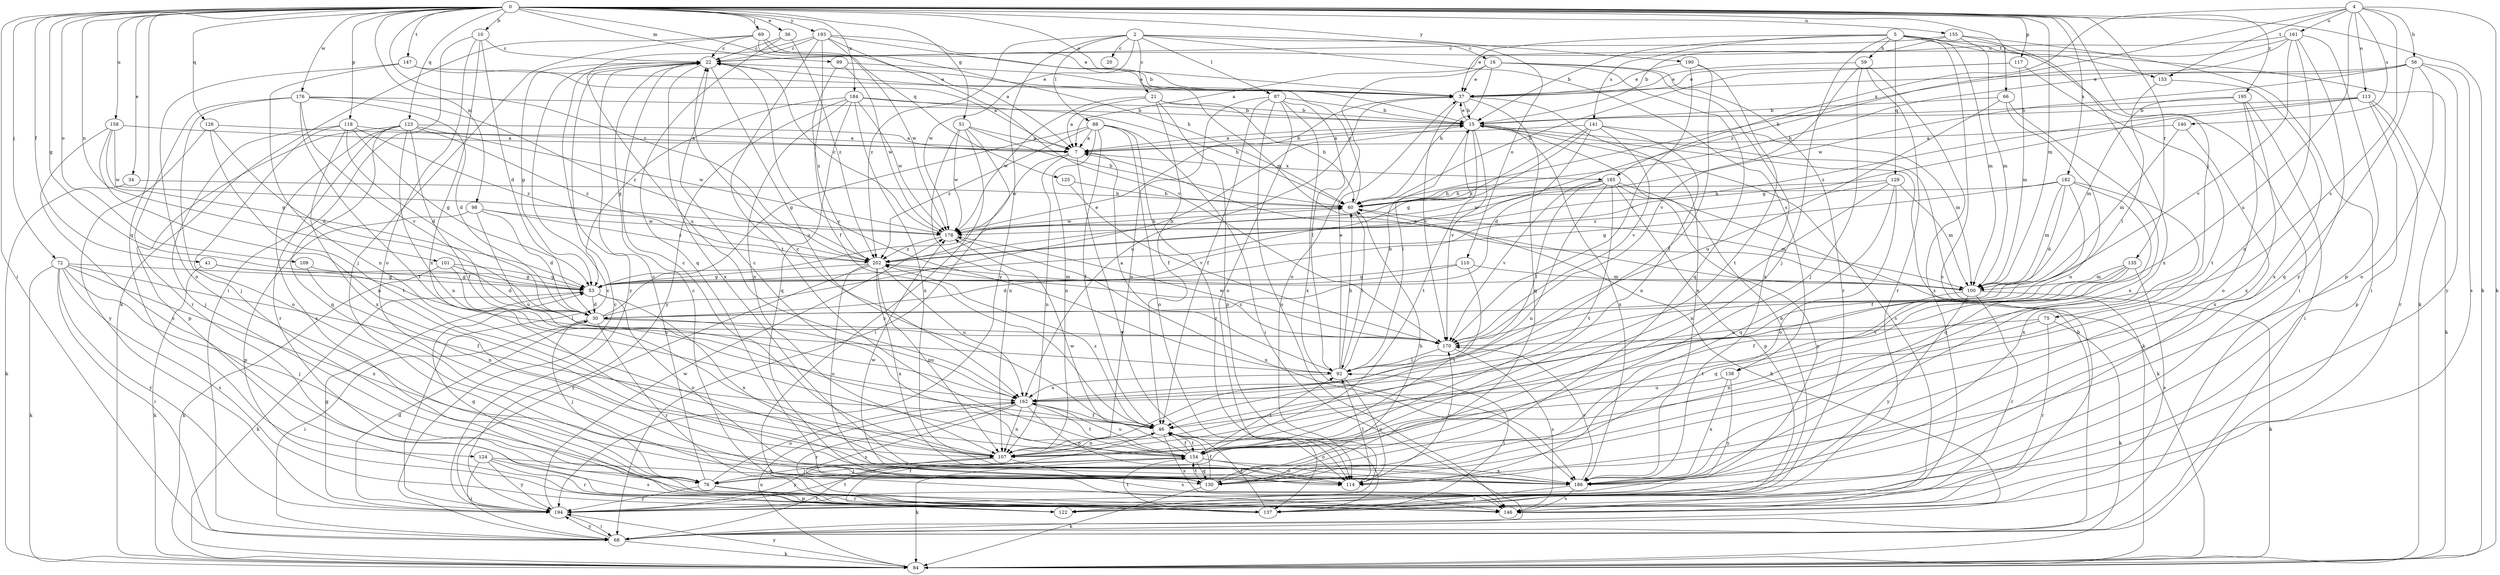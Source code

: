 strict digraph  {
0;
2;
4;
5;
7;
10;
15;
16;
20;
21;
22;
30;
34;
36;
37;
41;
46;
51;
53;
56;
59;
60;
66;
68;
69;
72;
75;
76;
84;
87;
88;
92;
98;
99;
100;
101;
107;
109;
110;
113;
114;
117;
118;
122;
123;
124;
125;
126;
129;
130;
135;
137;
138;
140;
141;
146;
147;
153;
154;
155;
158;
161;
162;
170;
176;
178;
182;
184;
185;
186;
190;
193;
194;
195;
202;
0 -> 10  [label=b];
0 -> 34  [label=e];
0 -> 36  [label=e];
0 -> 37  [label=e];
0 -> 41  [label=f];
0 -> 51  [label=g];
0 -> 53  [label=g];
0 -> 66  [label=i];
0 -> 68  [label=i];
0 -> 69  [label=j];
0 -> 72  [label=j];
0 -> 75  [label=j];
0 -> 84  [label=k];
0 -> 98  [label=m];
0 -> 99  [label=m];
0 -> 100  [label=m];
0 -> 101  [label=n];
0 -> 109  [label=o];
0 -> 117  [label=p];
0 -> 118  [label=p];
0 -> 123  [label=q];
0 -> 124  [label=q];
0 -> 125  [label=q];
0 -> 126  [label=q];
0 -> 135  [label=r];
0 -> 147  [label=t];
0 -> 155  [label=u];
0 -> 158  [label=u];
0 -> 176  [label=w];
0 -> 182  [label=x];
0 -> 184  [label=x];
0 -> 190  [label=y];
0 -> 193  [label=y];
0 -> 195  [label=z];
0 -> 202  [label=z];
2 -> 16  [label=c];
2 -> 20  [label=c];
2 -> 21  [label=c];
2 -> 87  [label=l];
2 -> 88  [label=l];
2 -> 110  [label=o];
2 -> 138  [label=s];
2 -> 178  [label=w];
2 -> 194  [label=y];
2 -> 202  [label=z];
4 -> 56  [label=h];
4 -> 84  [label=k];
4 -> 113  [label=o];
4 -> 138  [label=s];
4 -> 140  [label=s];
4 -> 153  [label=t];
4 -> 161  [label=u];
4 -> 162  [label=u];
4 -> 185  [label=x];
4 -> 202  [label=z];
5 -> 15  [label=b];
5 -> 37  [label=e];
5 -> 59  [label=h];
5 -> 68  [label=i];
5 -> 76  [label=j];
5 -> 84  [label=k];
5 -> 100  [label=m];
5 -> 129  [label=q];
5 -> 141  [label=s];
5 -> 146  [label=s];
5 -> 153  [label=t];
7 -> 15  [label=b];
7 -> 107  [label=n];
7 -> 137  [label=r];
7 -> 178  [label=w];
7 -> 185  [label=x];
10 -> 22  [label=c];
10 -> 30  [label=d];
10 -> 68  [label=i];
10 -> 114  [label=o];
10 -> 186  [label=x];
15 -> 7  [label=a];
15 -> 37  [label=e];
15 -> 84  [label=k];
15 -> 92  [label=l];
15 -> 146  [label=s];
15 -> 154  [label=t];
15 -> 170  [label=v];
15 -> 186  [label=x];
16 -> 37  [label=e];
16 -> 60  [label=h];
16 -> 114  [label=o];
16 -> 130  [label=q];
16 -> 137  [label=r];
16 -> 186  [label=x];
21 -> 7  [label=a];
21 -> 15  [label=b];
21 -> 46  [label=f];
21 -> 60  [label=h];
21 -> 122  [label=p];
21 -> 178  [label=w];
22 -> 37  [label=e];
22 -> 53  [label=g];
22 -> 162  [label=u];
22 -> 186  [label=x];
22 -> 194  [label=y];
30 -> 15  [label=b];
30 -> 37  [label=e];
30 -> 68  [label=i];
30 -> 76  [label=j];
30 -> 137  [label=r];
30 -> 162  [label=u];
30 -> 170  [label=v];
34 -> 60  [label=h];
34 -> 84  [label=k];
36 -> 22  [label=c];
36 -> 130  [label=q];
36 -> 202  [label=z];
37 -> 15  [label=b];
37 -> 130  [label=q];
37 -> 162  [label=u];
37 -> 170  [label=v];
37 -> 186  [label=x];
41 -> 53  [label=g];
41 -> 84  [label=k];
41 -> 92  [label=l];
46 -> 22  [label=c];
46 -> 107  [label=n];
46 -> 114  [label=o];
46 -> 146  [label=s];
46 -> 154  [label=t];
46 -> 202  [label=z];
51 -> 7  [label=a];
51 -> 60  [label=h];
51 -> 68  [label=i];
51 -> 107  [label=n];
51 -> 146  [label=s];
51 -> 178  [label=w];
53 -> 30  [label=d];
53 -> 84  [label=k];
53 -> 114  [label=o];
53 -> 186  [label=x];
56 -> 37  [label=e];
56 -> 60  [label=h];
56 -> 114  [label=o];
56 -> 130  [label=q];
56 -> 146  [label=s];
56 -> 178  [label=w];
56 -> 194  [label=y];
59 -> 37  [label=e];
59 -> 76  [label=j];
59 -> 137  [label=r];
59 -> 146  [label=s];
59 -> 170  [label=v];
60 -> 22  [label=c];
60 -> 92  [label=l];
60 -> 100  [label=m];
60 -> 178  [label=w];
66 -> 15  [label=b];
66 -> 107  [label=n];
66 -> 162  [label=u];
66 -> 186  [label=x];
68 -> 15  [label=b];
68 -> 22  [label=c];
68 -> 60  [label=h];
68 -> 84  [label=k];
68 -> 194  [label=y];
69 -> 7  [label=a];
69 -> 15  [label=b];
69 -> 22  [label=c];
69 -> 60  [label=h];
69 -> 76  [label=j];
69 -> 84  [label=k];
72 -> 46  [label=f];
72 -> 53  [label=g];
72 -> 68  [label=i];
72 -> 76  [label=j];
72 -> 84  [label=k];
72 -> 146  [label=s];
72 -> 186  [label=x];
72 -> 194  [label=y];
75 -> 84  [label=k];
75 -> 107  [label=n];
75 -> 137  [label=r];
75 -> 170  [label=v];
76 -> 22  [label=c];
76 -> 122  [label=p];
76 -> 137  [label=r];
76 -> 162  [label=u];
76 -> 194  [label=y];
84 -> 162  [label=u];
84 -> 194  [label=y];
87 -> 15  [label=b];
87 -> 46  [label=f];
87 -> 92  [label=l];
87 -> 107  [label=n];
87 -> 114  [label=o];
87 -> 146  [label=s];
87 -> 186  [label=x];
88 -> 7  [label=a];
88 -> 46  [label=f];
88 -> 53  [label=g];
88 -> 68  [label=i];
88 -> 107  [label=n];
88 -> 114  [label=o];
88 -> 137  [label=r];
88 -> 202  [label=z];
92 -> 7  [label=a];
92 -> 15  [label=b];
92 -> 22  [label=c];
92 -> 37  [label=e];
92 -> 60  [label=h];
92 -> 114  [label=o];
92 -> 162  [label=u];
98 -> 30  [label=d];
98 -> 122  [label=p];
98 -> 162  [label=u];
98 -> 178  [label=w];
98 -> 202  [label=z];
99 -> 37  [label=e];
99 -> 178  [label=w];
99 -> 202  [label=z];
100 -> 7  [label=a];
100 -> 84  [label=k];
100 -> 137  [label=r];
100 -> 154  [label=t];
100 -> 194  [label=y];
101 -> 30  [label=d];
101 -> 53  [label=g];
101 -> 84  [label=k];
101 -> 162  [label=u];
107 -> 22  [label=c];
107 -> 68  [label=i];
107 -> 76  [label=j];
107 -> 146  [label=s];
107 -> 194  [label=y];
109 -> 53  [label=g];
109 -> 107  [label=n];
110 -> 30  [label=d];
110 -> 53  [label=g];
110 -> 100  [label=m];
110 -> 154  [label=t];
113 -> 15  [label=b];
113 -> 53  [label=g];
113 -> 84  [label=k];
113 -> 122  [label=p];
113 -> 137  [label=r];
113 -> 202  [label=z];
114 -> 92  [label=l];
114 -> 170  [label=v];
117 -> 37  [label=e];
117 -> 60  [label=h];
117 -> 100  [label=m];
117 -> 154  [label=t];
118 -> 7  [label=a];
118 -> 30  [label=d];
118 -> 53  [label=g];
118 -> 76  [label=j];
118 -> 114  [label=o];
118 -> 186  [label=x];
118 -> 202  [label=z];
122 -> 15  [label=b];
122 -> 46  [label=f];
122 -> 53  [label=g];
123 -> 7  [label=a];
123 -> 46  [label=f];
123 -> 107  [label=n];
123 -> 122  [label=p];
123 -> 130  [label=q];
123 -> 137  [label=r];
123 -> 146  [label=s];
123 -> 178  [label=w];
123 -> 202  [label=z];
124 -> 68  [label=i];
124 -> 130  [label=q];
124 -> 137  [label=r];
124 -> 146  [label=s];
124 -> 194  [label=y];
125 -> 60  [label=h];
125 -> 170  [label=v];
126 -> 7  [label=a];
126 -> 30  [label=d];
126 -> 154  [label=t];
126 -> 194  [label=y];
129 -> 60  [label=h];
129 -> 100  [label=m];
129 -> 107  [label=n];
129 -> 114  [label=o];
129 -> 130  [label=q];
129 -> 202  [label=z];
130 -> 46  [label=f];
130 -> 60  [label=h];
130 -> 84  [label=k];
130 -> 154  [label=t];
130 -> 178  [label=w];
135 -> 46  [label=f];
135 -> 100  [label=m];
135 -> 130  [label=q];
135 -> 146  [label=s];
135 -> 162  [label=u];
137 -> 22  [label=c];
137 -> 46  [label=f];
137 -> 92  [label=l];
137 -> 154  [label=t];
138 -> 162  [label=u];
138 -> 186  [label=x];
138 -> 194  [label=y];
140 -> 7  [label=a];
140 -> 100  [label=m];
140 -> 186  [label=x];
141 -> 7  [label=a];
141 -> 30  [label=d];
141 -> 53  [label=g];
141 -> 100  [label=m];
141 -> 107  [label=n];
141 -> 170  [label=v];
141 -> 202  [label=z];
147 -> 7  [label=a];
147 -> 37  [label=e];
147 -> 107  [label=n];
147 -> 114  [label=o];
153 -> 92  [label=l];
153 -> 186  [label=x];
154 -> 22  [label=c];
154 -> 46  [label=f];
154 -> 76  [label=j];
154 -> 84  [label=k];
154 -> 92  [label=l];
154 -> 114  [label=o];
154 -> 130  [label=q];
154 -> 162  [label=u];
154 -> 178  [label=w];
154 -> 186  [label=x];
155 -> 15  [label=b];
155 -> 22  [label=c];
155 -> 68  [label=i];
155 -> 100  [label=m];
155 -> 186  [label=x];
158 -> 7  [label=a];
158 -> 53  [label=g];
158 -> 107  [label=n];
158 -> 146  [label=s];
158 -> 178  [label=w];
161 -> 7  [label=a];
161 -> 22  [label=c];
161 -> 60  [label=h];
161 -> 107  [label=n];
161 -> 122  [label=p];
161 -> 170  [label=v];
161 -> 194  [label=y];
162 -> 46  [label=f];
162 -> 107  [label=n];
162 -> 114  [label=o];
162 -> 137  [label=r];
162 -> 146  [label=s];
162 -> 154  [label=t];
170 -> 92  [label=l];
170 -> 146  [label=s];
170 -> 178  [label=w];
170 -> 202  [label=z];
176 -> 15  [label=b];
176 -> 30  [label=d];
176 -> 76  [label=j];
176 -> 137  [label=r];
176 -> 154  [label=t];
176 -> 170  [label=v];
176 -> 202  [label=z];
178 -> 22  [label=c];
178 -> 60  [label=h];
178 -> 186  [label=x];
178 -> 202  [label=z];
182 -> 30  [label=d];
182 -> 46  [label=f];
182 -> 53  [label=g];
182 -> 60  [label=h];
182 -> 100  [label=m];
182 -> 130  [label=q];
182 -> 186  [label=x];
184 -> 15  [label=b];
184 -> 53  [label=g];
184 -> 60  [label=h];
184 -> 107  [label=n];
184 -> 130  [label=q];
184 -> 178  [label=w];
184 -> 186  [label=x];
184 -> 194  [label=y];
185 -> 60  [label=h];
185 -> 84  [label=k];
185 -> 92  [label=l];
185 -> 107  [label=n];
185 -> 122  [label=p];
185 -> 154  [label=t];
185 -> 170  [label=v];
185 -> 178  [label=w];
185 -> 194  [label=y];
186 -> 137  [label=r];
186 -> 146  [label=s];
186 -> 170  [label=v];
190 -> 37  [label=e];
190 -> 46  [label=f];
190 -> 154  [label=t];
190 -> 170  [label=v];
193 -> 22  [label=c];
193 -> 37  [label=e];
193 -> 46  [label=f];
193 -> 100  [label=m];
193 -> 154  [label=t];
193 -> 162  [label=u];
193 -> 170  [label=v];
193 -> 178  [label=w];
194 -> 22  [label=c];
194 -> 30  [label=d];
194 -> 53  [label=g];
194 -> 68  [label=i];
194 -> 154  [label=t];
194 -> 178  [label=w];
195 -> 15  [label=b];
195 -> 68  [label=i];
195 -> 100  [label=m];
195 -> 114  [label=o];
195 -> 186  [label=x];
202 -> 53  [label=g];
202 -> 100  [label=m];
202 -> 107  [label=n];
202 -> 114  [label=o];
202 -> 162  [label=u];
202 -> 186  [label=x];
202 -> 194  [label=y];
}
